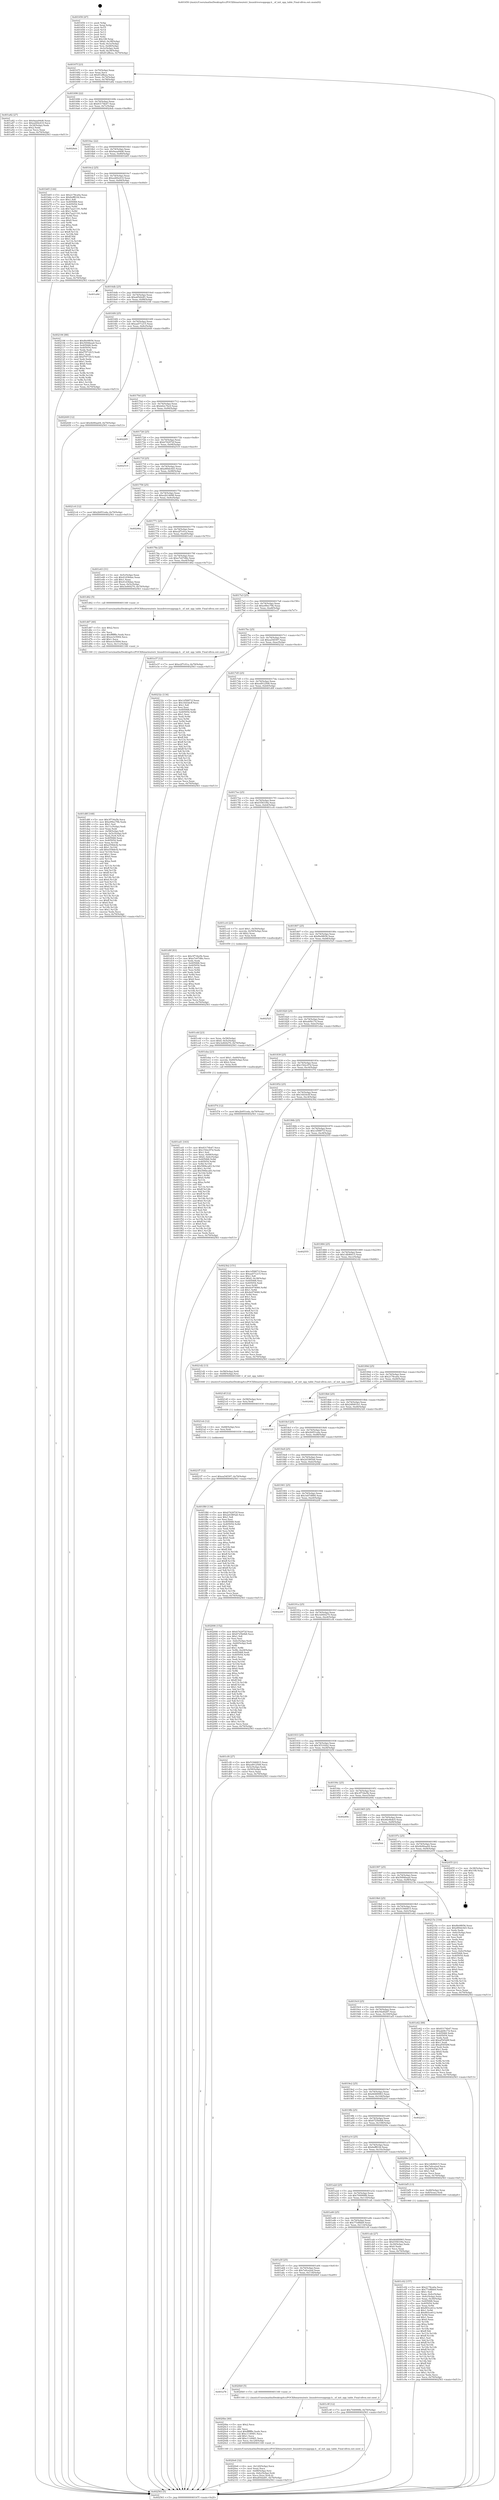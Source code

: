digraph "0x401650" {
  label = "0x401650 (/mnt/c/Users/mathe/Desktop/tcc/POCII/binaries/extr_linuxdriversoppopp.h__of_init_opp_table_Final-ollvm.out::main(0))"
  labelloc = "t"
  node[shape=record]

  Entry [label="",width=0.3,height=0.3,shape=circle,fillcolor=black,style=filled]
  "0x40167f" [label="{
     0x40167f [23]\l
     | [instrs]\l
     &nbsp;&nbsp;0x40167f \<+3\>: mov -0x70(%rbp),%eax\l
     &nbsp;&nbsp;0x401682 \<+2\>: mov %eax,%ecx\l
     &nbsp;&nbsp;0x401684 \<+6\>: sub $0x812ffeea,%ecx\l
     &nbsp;&nbsp;0x40168a \<+3\>: mov %eax,-0x74(%rbp)\l
     &nbsp;&nbsp;0x40168d \<+3\>: mov %ecx,-0x78(%rbp)\l
     &nbsp;&nbsp;0x401690 \<+6\>: je 0000000000401a82 \<main+0x432\>\l
  }"]
  "0x401a82" [label="{
     0x401a82 [27]\l
     | [instrs]\l
     &nbsp;&nbsp;0x401a82 \<+5\>: mov $0x9aaa94d6,%eax\l
     &nbsp;&nbsp;0x401a87 \<+5\>: mov $0xa260e410,%ecx\l
     &nbsp;&nbsp;0x401a8c \<+3\>: mov -0x34(%rbp),%edx\l
     &nbsp;&nbsp;0x401a8f \<+3\>: cmp $0x2,%edx\l
     &nbsp;&nbsp;0x401a92 \<+3\>: cmovne %ecx,%eax\l
     &nbsp;&nbsp;0x401a95 \<+3\>: mov %eax,-0x70(%rbp)\l
     &nbsp;&nbsp;0x401a98 \<+5\>: jmp 0000000000402563 \<main+0xf13\>\l
  }"]
  "0x401696" [label="{
     0x401696 [22]\l
     | [instrs]\l
     &nbsp;&nbsp;0x401696 \<+5\>: jmp 000000000040169b \<main+0x4b\>\l
     &nbsp;&nbsp;0x40169b \<+3\>: mov -0x74(%rbp),%eax\l
     &nbsp;&nbsp;0x40169e \<+5\>: sub $0x83174b47,%eax\l
     &nbsp;&nbsp;0x4016a3 \<+3\>: mov %eax,-0x7c(%rbp)\l
     &nbsp;&nbsp;0x4016a6 \<+6\>: je 00000000004024eb \<main+0xe9b\>\l
  }"]
  "0x402563" [label="{
     0x402563 [5]\l
     | [instrs]\l
     &nbsp;&nbsp;0x402563 \<+5\>: jmp 000000000040167f \<main+0x2f\>\l
  }"]
  "0x401650" [label="{
     0x401650 [47]\l
     | [instrs]\l
     &nbsp;&nbsp;0x401650 \<+1\>: push %rbp\l
     &nbsp;&nbsp;0x401651 \<+3\>: mov %rsp,%rbp\l
     &nbsp;&nbsp;0x401654 \<+2\>: push %r15\l
     &nbsp;&nbsp;0x401656 \<+2\>: push %r14\l
     &nbsp;&nbsp;0x401658 \<+2\>: push %r13\l
     &nbsp;&nbsp;0x40165a \<+2\>: push %r12\l
     &nbsp;&nbsp;0x40165c \<+1\>: push %rbx\l
     &nbsp;&nbsp;0x40165d \<+7\>: sub $0x108,%rsp\l
     &nbsp;&nbsp;0x401664 \<+7\>: movl $0x0,-0x38(%rbp)\l
     &nbsp;&nbsp;0x40166b \<+3\>: mov %edi,-0x3c(%rbp)\l
     &nbsp;&nbsp;0x40166e \<+4\>: mov %rsi,-0x48(%rbp)\l
     &nbsp;&nbsp;0x401672 \<+3\>: mov -0x3c(%rbp),%edi\l
     &nbsp;&nbsp;0x401675 \<+3\>: mov %edi,-0x34(%rbp)\l
     &nbsp;&nbsp;0x401678 \<+7\>: movl $0x812ffeea,-0x70(%rbp)\l
  }"]
  Exit [label="",width=0.3,height=0.3,shape=circle,fillcolor=black,style=filled,peripheries=2]
  "0x4024eb" [label="{
     0x4024eb\l
  }", style=dashed]
  "0x4016ac" [label="{
     0x4016ac [22]\l
     | [instrs]\l
     &nbsp;&nbsp;0x4016ac \<+5\>: jmp 00000000004016b1 \<main+0x61\>\l
     &nbsp;&nbsp;0x4016b1 \<+3\>: mov -0x74(%rbp),%eax\l
     &nbsp;&nbsp;0x4016b4 \<+5\>: sub $0x9aaa94d6,%eax\l
     &nbsp;&nbsp;0x4016b9 \<+3\>: mov %eax,-0x80(%rbp)\l
     &nbsp;&nbsp;0x4016bc \<+6\>: je 0000000000401b65 \<main+0x515\>\l
  }"]
  "0x4021f7" [label="{
     0x4021f7 [12]\l
     | [instrs]\l
     &nbsp;&nbsp;0x4021f7 \<+7\>: movl $0xea54f397,-0x70(%rbp)\l
     &nbsp;&nbsp;0x4021fe \<+5\>: jmp 0000000000402563 \<main+0xf13\>\l
  }"]
  "0x401b65" [label="{
     0x401b65 [144]\l
     | [instrs]\l
     &nbsp;&nbsp;0x401b65 \<+5\>: mov $0x2178ca0a,%eax\l
     &nbsp;&nbsp;0x401b6a \<+5\>: mov $0x6eff81fd,%ecx\l
     &nbsp;&nbsp;0x401b6f \<+2\>: mov $0x1,%dl\l
     &nbsp;&nbsp;0x401b71 \<+7\>: mov 0x405068,%esi\l
     &nbsp;&nbsp;0x401b78 \<+7\>: mov 0x405054,%edi\l
     &nbsp;&nbsp;0x401b7f \<+3\>: mov %esi,%r8d\l
     &nbsp;&nbsp;0x401b82 \<+7\>: sub $0x7aa21191,%r8d\l
     &nbsp;&nbsp;0x401b89 \<+4\>: sub $0x1,%r8d\l
     &nbsp;&nbsp;0x401b8d \<+7\>: add $0x7aa21191,%r8d\l
     &nbsp;&nbsp;0x401b94 \<+4\>: imul %r8d,%esi\l
     &nbsp;&nbsp;0x401b98 \<+3\>: and $0x1,%esi\l
     &nbsp;&nbsp;0x401b9b \<+3\>: cmp $0x0,%esi\l
     &nbsp;&nbsp;0x401b9e \<+4\>: sete %r9b\l
     &nbsp;&nbsp;0x401ba2 \<+3\>: cmp $0xa,%edi\l
     &nbsp;&nbsp;0x401ba5 \<+4\>: setl %r10b\l
     &nbsp;&nbsp;0x401ba9 \<+3\>: mov %r9b,%r11b\l
     &nbsp;&nbsp;0x401bac \<+4\>: xor $0xff,%r11b\l
     &nbsp;&nbsp;0x401bb0 \<+3\>: mov %r10b,%bl\l
     &nbsp;&nbsp;0x401bb3 \<+3\>: xor $0xff,%bl\l
     &nbsp;&nbsp;0x401bb6 \<+3\>: xor $0x1,%dl\l
     &nbsp;&nbsp;0x401bb9 \<+3\>: mov %r11b,%r14b\l
     &nbsp;&nbsp;0x401bbc \<+4\>: and $0xff,%r14b\l
     &nbsp;&nbsp;0x401bc0 \<+3\>: and %dl,%r9b\l
     &nbsp;&nbsp;0x401bc3 \<+3\>: mov %bl,%r15b\l
     &nbsp;&nbsp;0x401bc6 \<+4\>: and $0xff,%r15b\l
     &nbsp;&nbsp;0x401bca \<+3\>: and %dl,%r10b\l
     &nbsp;&nbsp;0x401bcd \<+3\>: or %r9b,%r14b\l
     &nbsp;&nbsp;0x401bd0 \<+3\>: or %r10b,%r15b\l
     &nbsp;&nbsp;0x401bd3 \<+3\>: xor %r15b,%r14b\l
     &nbsp;&nbsp;0x401bd6 \<+3\>: or %bl,%r11b\l
     &nbsp;&nbsp;0x401bd9 \<+4\>: xor $0xff,%r11b\l
     &nbsp;&nbsp;0x401bdd \<+3\>: or $0x1,%dl\l
     &nbsp;&nbsp;0x401be0 \<+3\>: and %dl,%r11b\l
     &nbsp;&nbsp;0x401be3 \<+3\>: or %r11b,%r14b\l
     &nbsp;&nbsp;0x401be6 \<+4\>: test $0x1,%r14b\l
     &nbsp;&nbsp;0x401bea \<+3\>: cmovne %ecx,%eax\l
     &nbsp;&nbsp;0x401bed \<+3\>: mov %eax,-0x70(%rbp)\l
     &nbsp;&nbsp;0x401bf0 \<+5\>: jmp 0000000000402563 \<main+0xf13\>\l
  }"]
  "0x4016c2" [label="{
     0x4016c2 [25]\l
     | [instrs]\l
     &nbsp;&nbsp;0x4016c2 \<+5\>: jmp 00000000004016c7 \<main+0x77\>\l
     &nbsp;&nbsp;0x4016c7 \<+3\>: mov -0x74(%rbp),%eax\l
     &nbsp;&nbsp;0x4016ca \<+5\>: sub $0xa260e410,%eax\l
     &nbsp;&nbsp;0x4016cf \<+6\>: mov %eax,-0x84(%rbp)\l
     &nbsp;&nbsp;0x4016d5 \<+6\>: je 0000000000401a9d \<main+0x44d\>\l
  }"]
  "0x4021eb" [label="{
     0x4021eb [12]\l
     | [instrs]\l
     &nbsp;&nbsp;0x4021eb \<+4\>: mov -0x68(%rbp),%rsi\l
     &nbsp;&nbsp;0x4021ef \<+3\>: mov %rsi,%rdi\l
     &nbsp;&nbsp;0x4021f2 \<+5\>: call 0000000000401030 \<free@plt\>\l
     | [calls]\l
     &nbsp;&nbsp;0x401030 \{1\} (unknown)\l
  }"]
  "0x401a9d" [label="{
     0x401a9d\l
  }", style=dashed]
  "0x4016db" [label="{
     0x4016db [25]\l
     | [instrs]\l
     &nbsp;&nbsp;0x4016db \<+5\>: jmp 00000000004016e0 \<main+0x90\>\l
     &nbsp;&nbsp;0x4016e0 \<+3\>: mov -0x74(%rbp),%eax\l
     &nbsp;&nbsp;0x4016e3 \<+5\>: sub $0xa65d2df1,%eax\l
     &nbsp;&nbsp;0x4016e8 \<+6\>: mov %eax,-0x88(%rbp)\l
     &nbsp;&nbsp;0x4016ee \<+6\>: je 0000000000402106 \<main+0xab6\>\l
  }"]
  "0x4021df" [label="{
     0x4021df [12]\l
     | [instrs]\l
     &nbsp;&nbsp;0x4021df \<+4\>: mov -0x58(%rbp),%rsi\l
     &nbsp;&nbsp;0x4021e3 \<+3\>: mov %rsi,%rdi\l
     &nbsp;&nbsp;0x4021e6 \<+5\>: call 0000000000401030 \<free@plt\>\l
     | [calls]\l
     &nbsp;&nbsp;0x401030 \{1\} (unknown)\l
  }"]
  "0x402106" [label="{
     0x402106 [88]\l
     | [instrs]\l
     &nbsp;&nbsp;0x402106 \<+5\>: mov $0xf6e9f656,%eax\l
     &nbsp;&nbsp;0x40210b \<+5\>: mov $0x5094bea0,%ecx\l
     &nbsp;&nbsp;0x402110 \<+7\>: mov 0x405068,%edx\l
     &nbsp;&nbsp;0x402117 \<+7\>: mov 0x405054,%esi\l
     &nbsp;&nbsp;0x40211e \<+2\>: mov %edx,%edi\l
     &nbsp;&nbsp;0x402120 \<+6\>: sub $0xf7971815,%edi\l
     &nbsp;&nbsp;0x402126 \<+3\>: sub $0x1,%edi\l
     &nbsp;&nbsp;0x402129 \<+6\>: add $0xf7971815,%edi\l
     &nbsp;&nbsp;0x40212f \<+3\>: imul %edi,%edx\l
     &nbsp;&nbsp;0x402132 \<+3\>: and $0x1,%edx\l
     &nbsp;&nbsp;0x402135 \<+3\>: cmp $0x0,%edx\l
     &nbsp;&nbsp;0x402138 \<+4\>: sete %r8b\l
     &nbsp;&nbsp;0x40213c \<+3\>: cmp $0xa,%esi\l
     &nbsp;&nbsp;0x40213f \<+4\>: setl %r9b\l
     &nbsp;&nbsp;0x402143 \<+3\>: mov %r8b,%r10b\l
     &nbsp;&nbsp;0x402146 \<+3\>: and %r9b,%r10b\l
     &nbsp;&nbsp;0x402149 \<+3\>: xor %r9b,%r8b\l
     &nbsp;&nbsp;0x40214c \<+3\>: or %r8b,%r10b\l
     &nbsp;&nbsp;0x40214f \<+4\>: test $0x1,%r10b\l
     &nbsp;&nbsp;0x402153 \<+3\>: cmovne %ecx,%eax\l
     &nbsp;&nbsp;0x402156 \<+3\>: mov %eax,-0x70(%rbp)\l
     &nbsp;&nbsp;0x402159 \<+5\>: jmp 0000000000402563 \<main+0xf13\>\l
  }"]
  "0x4016f4" [label="{
     0x4016f4 [25]\l
     | [instrs]\l
     &nbsp;&nbsp;0x4016f4 \<+5\>: jmp 00000000004016f9 \<main+0xa9\>\l
     &nbsp;&nbsp;0x4016f9 \<+3\>: mov -0x74(%rbp),%eax\l
     &nbsp;&nbsp;0x4016fc \<+5\>: sub $0xaa071215,%eax\l
     &nbsp;&nbsp;0x401701 \<+6\>: mov %eax,-0x8c(%rbp)\l
     &nbsp;&nbsp;0x401707 \<+6\>: je 0000000000402449 \<main+0xdf9\>\l
  }"]
  "0x4020e6" [label="{
     0x4020e6 [32]\l
     | [instrs]\l
     &nbsp;&nbsp;0x4020e6 \<+6\>: mov -0x120(%rbp),%ecx\l
     &nbsp;&nbsp;0x4020ec \<+3\>: imul %eax,%ecx\l
     &nbsp;&nbsp;0x4020ef \<+4\>: mov -0x68(%rbp),%rsi\l
     &nbsp;&nbsp;0x4020f3 \<+4\>: movslq -0x6c(%rbp),%rdi\l
     &nbsp;&nbsp;0x4020f7 \<+3\>: mov %ecx,(%rsi,%rdi,4)\l
     &nbsp;&nbsp;0x4020fa \<+7\>: movl $0xa65d2df1,-0x70(%rbp)\l
     &nbsp;&nbsp;0x402101 \<+5\>: jmp 0000000000402563 \<main+0xf13\>\l
  }"]
  "0x402449" [label="{
     0x402449 [12]\l
     | [instrs]\l
     &nbsp;&nbsp;0x402449 \<+7\>: movl $0x4b90aa04,-0x70(%rbp)\l
     &nbsp;&nbsp;0x402450 \<+5\>: jmp 0000000000402563 \<main+0xf13\>\l
  }"]
  "0x40170d" [label="{
     0x40170d [25]\l
     | [instrs]\l
     &nbsp;&nbsp;0x40170d \<+5\>: jmp 0000000000401712 \<main+0xc2\>\l
     &nbsp;&nbsp;0x401712 \<+3\>: mov -0x74(%rbp),%eax\l
     &nbsp;&nbsp;0x401715 \<+5\>: sub $0xb62c7bc0,%eax\l
     &nbsp;&nbsp;0x40171a \<+6\>: mov %eax,-0x90(%rbp)\l
     &nbsp;&nbsp;0x401720 \<+6\>: je 0000000000402295 \<main+0xc45\>\l
  }"]
  "0x4020be" [label="{
     0x4020be [40]\l
     | [instrs]\l
     &nbsp;&nbsp;0x4020be \<+5\>: mov $0x2,%ecx\l
     &nbsp;&nbsp;0x4020c3 \<+1\>: cltd\l
     &nbsp;&nbsp;0x4020c4 \<+2\>: idiv %ecx\l
     &nbsp;&nbsp;0x4020c6 \<+6\>: imul $0xfffffffe,%edx,%ecx\l
     &nbsp;&nbsp;0x4020cc \<+6\>: sub $0xc11494f1,%ecx\l
     &nbsp;&nbsp;0x4020d2 \<+3\>: add $0x1,%ecx\l
     &nbsp;&nbsp;0x4020d5 \<+6\>: add $0xc11494f1,%ecx\l
     &nbsp;&nbsp;0x4020db \<+6\>: mov %ecx,-0x120(%rbp)\l
     &nbsp;&nbsp;0x4020e1 \<+5\>: call 0000000000401160 \<next_i\>\l
     | [calls]\l
     &nbsp;&nbsp;0x401160 \{1\} (/mnt/c/Users/mathe/Desktop/tcc/POCII/binaries/extr_linuxdriversoppopp.h__of_init_opp_table_Final-ollvm.out::next_i)\l
  }"]
  "0x402295" [label="{
     0x402295\l
  }", style=dashed]
  "0x401726" [label="{
     0x401726 [25]\l
     | [instrs]\l
     &nbsp;&nbsp;0x401726 \<+5\>: jmp 000000000040172b \<main+0xdb\>\l
     &nbsp;&nbsp;0x40172b \<+3\>: mov -0x74(%rbp),%eax\l
     &nbsp;&nbsp;0x40172e \<+5\>: sub $0xb742972f,%eax\l
     &nbsp;&nbsp;0x401733 \<+6\>: mov %eax,-0x94(%rbp)\l
     &nbsp;&nbsp;0x401739 \<+6\>: je 0000000000402519 \<main+0xec9\>\l
  }"]
  "0x401a78" [label="{
     0x401a78\l
  }", style=dashed]
  "0x402519" [label="{
     0x402519\l
  }", style=dashed]
  "0x40173f" [label="{
     0x40173f [25]\l
     | [instrs]\l
     &nbsp;&nbsp;0x40173f \<+5\>: jmp 0000000000401744 \<main+0xf4\>\l
     &nbsp;&nbsp;0x401744 \<+3\>: mov -0x74(%rbp),%eax\l
     &nbsp;&nbsp;0x401747 \<+5\>: sub $0xd90dc0d3,%eax\l
     &nbsp;&nbsp;0x40174c \<+6\>: mov %eax,-0x98(%rbp)\l
     &nbsp;&nbsp;0x401752 \<+6\>: je 00000000004021c6 \<main+0xb76\>\l
  }"]
  "0x4020b9" [label="{
     0x4020b9 [5]\l
     | [instrs]\l
     &nbsp;&nbsp;0x4020b9 \<+5\>: call 0000000000401160 \<next_i\>\l
     | [calls]\l
     &nbsp;&nbsp;0x401160 \{1\} (/mnt/c/Users/mathe/Desktop/tcc/POCII/binaries/extr_linuxdriversoppopp.h__of_init_opp_table_Final-ollvm.out::next_i)\l
  }"]
  "0x4021c6" [label="{
     0x4021c6 [12]\l
     | [instrs]\l
     &nbsp;&nbsp;0x4021c6 \<+7\>: movl $0x2b951eda,-0x70(%rbp)\l
     &nbsp;&nbsp;0x4021cd \<+5\>: jmp 0000000000402563 \<main+0xf13\>\l
  }"]
  "0x401758" [label="{
     0x401758 [25]\l
     | [instrs]\l
     &nbsp;&nbsp;0x401758 \<+5\>: jmp 000000000040175d \<main+0x10d\>\l
     &nbsp;&nbsp;0x40175d \<+3\>: mov -0x74(%rbp),%eax\l
     &nbsp;&nbsp;0x401760 \<+5\>: sub $0xe2b14698,%eax\l
     &nbsp;&nbsp;0x401765 \<+6\>: mov %eax,-0x9c(%rbp)\l
     &nbsp;&nbsp;0x40176b \<+6\>: je 000000000040246a \<main+0xe1a\>\l
  }"]
  "0x401ed1" [label="{
     0x401ed1 [163]\l
     | [instrs]\l
     &nbsp;&nbsp;0x401ed1 \<+5\>: mov $0x83174b47,%ecx\l
     &nbsp;&nbsp;0x401ed6 \<+5\>: mov $0x1542c97d,%edx\l
     &nbsp;&nbsp;0x401edb \<+3\>: mov $0x1,%sil\l
     &nbsp;&nbsp;0x401ede \<+4\>: mov %rax,-0x68(%rbp)\l
     &nbsp;&nbsp;0x401ee2 \<+7\>: movl $0x0,-0x6c(%rbp)\l
     &nbsp;&nbsp;0x401ee9 \<+8\>: mov 0x405068,%r8d\l
     &nbsp;&nbsp;0x401ef1 \<+8\>: mov 0x405054,%r9d\l
     &nbsp;&nbsp;0x401ef9 \<+3\>: mov %r8d,%r10d\l
     &nbsp;&nbsp;0x401efc \<+7\>: sub $0x590bca83,%r10d\l
     &nbsp;&nbsp;0x401f03 \<+4\>: sub $0x1,%r10d\l
     &nbsp;&nbsp;0x401f07 \<+7\>: add $0x590bca83,%r10d\l
     &nbsp;&nbsp;0x401f0e \<+4\>: imul %r10d,%r8d\l
     &nbsp;&nbsp;0x401f12 \<+4\>: and $0x1,%r8d\l
     &nbsp;&nbsp;0x401f16 \<+4\>: cmp $0x0,%r8d\l
     &nbsp;&nbsp;0x401f1a \<+4\>: sete %r11b\l
     &nbsp;&nbsp;0x401f1e \<+4\>: cmp $0xa,%r9d\l
     &nbsp;&nbsp;0x401f22 \<+3\>: setl %bl\l
     &nbsp;&nbsp;0x401f25 \<+3\>: mov %r11b,%r14b\l
     &nbsp;&nbsp;0x401f28 \<+4\>: xor $0xff,%r14b\l
     &nbsp;&nbsp;0x401f2c \<+3\>: mov %bl,%r15b\l
     &nbsp;&nbsp;0x401f2f \<+4\>: xor $0xff,%r15b\l
     &nbsp;&nbsp;0x401f33 \<+4\>: xor $0x0,%sil\l
     &nbsp;&nbsp;0x401f37 \<+3\>: mov %r14b,%r12b\l
     &nbsp;&nbsp;0x401f3a \<+4\>: and $0x0,%r12b\l
     &nbsp;&nbsp;0x401f3e \<+3\>: and %sil,%r11b\l
     &nbsp;&nbsp;0x401f41 \<+3\>: mov %r15b,%r13b\l
     &nbsp;&nbsp;0x401f44 \<+4\>: and $0x0,%r13b\l
     &nbsp;&nbsp;0x401f48 \<+3\>: and %sil,%bl\l
     &nbsp;&nbsp;0x401f4b \<+3\>: or %r11b,%r12b\l
     &nbsp;&nbsp;0x401f4e \<+3\>: or %bl,%r13b\l
     &nbsp;&nbsp;0x401f51 \<+3\>: xor %r13b,%r12b\l
     &nbsp;&nbsp;0x401f54 \<+3\>: or %r15b,%r14b\l
     &nbsp;&nbsp;0x401f57 \<+4\>: xor $0xff,%r14b\l
     &nbsp;&nbsp;0x401f5b \<+4\>: or $0x0,%sil\l
     &nbsp;&nbsp;0x401f5f \<+3\>: and %sil,%r14b\l
     &nbsp;&nbsp;0x401f62 \<+3\>: or %r14b,%r12b\l
     &nbsp;&nbsp;0x401f65 \<+4\>: test $0x1,%r12b\l
     &nbsp;&nbsp;0x401f69 \<+3\>: cmovne %edx,%ecx\l
     &nbsp;&nbsp;0x401f6c \<+3\>: mov %ecx,-0x70(%rbp)\l
     &nbsp;&nbsp;0x401f6f \<+5\>: jmp 0000000000402563 \<main+0xf13\>\l
  }"]
  "0x40246a" [label="{
     0x40246a\l
  }", style=dashed]
  "0x401771" [label="{
     0x401771 [25]\l
     | [instrs]\l
     &nbsp;&nbsp;0x401771 \<+5\>: jmp 0000000000401776 \<main+0x126\>\l
     &nbsp;&nbsp;0x401776 \<+3\>: mov -0x74(%rbp),%eax\l
     &nbsp;&nbsp;0x401779 \<+5\>: sub $0xe2f7c01a,%eax\l
     &nbsp;&nbsp;0x40177e \<+6\>: mov %eax,-0xa0(%rbp)\l
     &nbsp;&nbsp;0x401784 \<+6\>: je 0000000000401e43 \<main+0x7f3\>\l
  }"]
  "0x401d8f" [label="{
     0x401d8f [168]\l
     | [instrs]\l
     &nbsp;&nbsp;0x401d8f \<+5\>: mov $0x3f734a5b,%ecx\l
     &nbsp;&nbsp;0x401d94 \<+5\>: mov $0xe99ec79b,%edx\l
     &nbsp;&nbsp;0x401d99 \<+3\>: mov $0x1,%sil\l
     &nbsp;&nbsp;0x401d9c \<+6\>: mov -0x11c(%rbp),%edi\l
     &nbsp;&nbsp;0x401da2 \<+3\>: imul %eax,%edi\l
     &nbsp;&nbsp;0x401da5 \<+4\>: mov -0x58(%rbp),%r8\l
     &nbsp;&nbsp;0x401da9 \<+4\>: movslq -0x5c(%rbp),%r9\l
     &nbsp;&nbsp;0x401dad \<+4\>: mov %edi,(%r8,%r9,4)\l
     &nbsp;&nbsp;0x401db1 \<+7\>: mov 0x405068,%eax\l
     &nbsp;&nbsp;0x401db8 \<+7\>: mov 0x405054,%edi\l
     &nbsp;&nbsp;0x401dbf \<+3\>: mov %eax,%r10d\l
     &nbsp;&nbsp;0x401dc2 \<+7\>: sub $0xe558dcf2,%r10d\l
     &nbsp;&nbsp;0x401dc9 \<+4\>: sub $0x1,%r10d\l
     &nbsp;&nbsp;0x401dcd \<+7\>: add $0xe558dcf2,%r10d\l
     &nbsp;&nbsp;0x401dd4 \<+4\>: imul %r10d,%eax\l
     &nbsp;&nbsp;0x401dd8 \<+3\>: and $0x1,%eax\l
     &nbsp;&nbsp;0x401ddb \<+3\>: cmp $0x0,%eax\l
     &nbsp;&nbsp;0x401dde \<+4\>: sete %r11b\l
     &nbsp;&nbsp;0x401de2 \<+3\>: cmp $0xa,%edi\l
     &nbsp;&nbsp;0x401de5 \<+3\>: setl %bl\l
     &nbsp;&nbsp;0x401de8 \<+3\>: mov %r11b,%r14b\l
     &nbsp;&nbsp;0x401deb \<+4\>: xor $0xff,%r14b\l
     &nbsp;&nbsp;0x401def \<+3\>: mov %bl,%r15b\l
     &nbsp;&nbsp;0x401df2 \<+4\>: xor $0xff,%r15b\l
     &nbsp;&nbsp;0x401df6 \<+4\>: xor $0x0,%sil\l
     &nbsp;&nbsp;0x401dfa \<+3\>: mov %r14b,%r12b\l
     &nbsp;&nbsp;0x401dfd \<+4\>: and $0x0,%r12b\l
     &nbsp;&nbsp;0x401e01 \<+3\>: and %sil,%r11b\l
     &nbsp;&nbsp;0x401e04 \<+3\>: mov %r15b,%r13b\l
     &nbsp;&nbsp;0x401e07 \<+4\>: and $0x0,%r13b\l
     &nbsp;&nbsp;0x401e0b \<+3\>: and %sil,%bl\l
     &nbsp;&nbsp;0x401e0e \<+3\>: or %r11b,%r12b\l
     &nbsp;&nbsp;0x401e11 \<+3\>: or %bl,%r13b\l
     &nbsp;&nbsp;0x401e14 \<+3\>: xor %r13b,%r12b\l
     &nbsp;&nbsp;0x401e17 \<+3\>: or %r15b,%r14b\l
     &nbsp;&nbsp;0x401e1a \<+4\>: xor $0xff,%r14b\l
     &nbsp;&nbsp;0x401e1e \<+4\>: or $0x0,%sil\l
     &nbsp;&nbsp;0x401e22 \<+3\>: and %sil,%r14b\l
     &nbsp;&nbsp;0x401e25 \<+3\>: or %r14b,%r12b\l
     &nbsp;&nbsp;0x401e28 \<+4\>: test $0x1,%r12b\l
     &nbsp;&nbsp;0x401e2c \<+3\>: cmovne %edx,%ecx\l
     &nbsp;&nbsp;0x401e2f \<+3\>: mov %ecx,-0x70(%rbp)\l
     &nbsp;&nbsp;0x401e32 \<+5\>: jmp 0000000000402563 \<main+0xf13\>\l
  }"]
  "0x401e43" [label="{
     0x401e43 [31]\l
     | [instrs]\l
     &nbsp;&nbsp;0x401e43 \<+3\>: mov -0x5c(%rbp),%eax\l
     &nbsp;&nbsp;0x401e46 \<+5\>: sub $0x41d36dae,%eax\l
     &nbsp;&nbsp;0x401e4b \<+3\>: add $0x1,%eax\l
     &nbsp;&nbsp;0x401e4e \<+5\>: add $0x41d36dae,%eax\l
     &nbsp;&nbsp;0x401e53 \<+3\>: mov %eax,-0x5c(%rbp)\l
     &nbsp;&nbsp;0x401e56 \<+7\>: movl $0x3e844270,-0x70(%rbp)\l
     &nbsp;&nbsp;0x401e5d \<+5\>: jmp 0000000000402563 \<main+0xf13\>\l
  }"]
  "0x40178a" [label="{
     0x40178a [25]\l
     | [instrs]\l
     &nbsp;&nbsp;0x40178a \<+5\>: jmp 000000000040178f \<main+0x13f\>\l
     &nbsp;&nbsp;0x40178f \<+3\>: mov -0x74(%rbp),%eax\l
     &nbsp;&nbsp;0x401792 \<+5\>: sub $0xe7e07d8e,%eax\l
     &nbsp;&nbsp;0x401797 \<+6\>: mov %eax,-0xa4(%rbp)\l
     &nbsp;&nbsp;0x40179d \<+6\>: je 0000000000401d62 \<main+0x712\>\l
  }"]
  "0x401d67" [label="{
     0x401d67 [40]\l
     | [instrs]\l
     &nbsp;&nbsp;0x401d67 \<+5\>: mov $0x2,%ecx\l
     &nbsp;&nbsp;0x401d6c \<+1\>: cltd\l
     &nbsp;&nbsp;0x401d6d \<+2\>: idiv %ecx\l
     &nbsp;&nbsp;0x401d6f \<+6\>: imul $0xfffffffe,%edx,%ecx\l
     &nbsp;&nbsp;0x401d75 \<+6\>: add $0xee3c5004,%ecx\l
     &nbsp;&nbsp;0x401d7b \<+3\>: add $0x1,%ecx\l
     &nbsp;&nbsp;0x401d7e \<+6\>: sub $0xee3c5004,%ecx\l
     &nbsp;&nbsp;0x401d84 \<+6\>: mov %ecx,-0x11c(%rbp)\l
     &nbsp;&nbsp;0x401d8a \<+5\>: call 0000000000401160 \<next_i\>\l
     | [calls]\l
     &nbsp;&nbsp;0x401160 \{1\} (/mnt/c/Users/mathe/Desktop/tcc/POCII/binaries/extr_linuxdriversoppopp.h__of_init_opp_table_Final-ollvm.out::next_i)\l
  }"]
  "0x401d62" [label="{
     0x401d62 [5]\l
     | [instrs]\l
     &nbsp;&nbsp;0x401d62 \<+5\>: call 0000000000401160 \<next_i\>\l
     | [calls]\l
     &nbsp;&nbsp;0x401160 \{1\} (/mnt/c/Users/mathe/Desktop/tcc/POCII/binaries/extr_linuxdriversoppopp.h__of_init_opp_table_Final-ollvm.out::next_i)\l
  }"]
  "0x4017a3" [label="{
     0x4017a3 [25]\l
     | [instrs]\l
     &nbsp;&nbsp;0x4017a3 \<+5\>: jmp 00000000004017a8 \<main+0x158\>\l
     &nbsp;&nbsp;0x4017a8 \<+3\>: mov -0x74(%rbp),%eax\l
     &nbsp;&nbsp;0x4017ab \<+5\>: sub $0xe99ec79b,%eax\l
     &nbsp;&nbsp;0x4017b0 \<+6\>: mov %eax,-0xa8(%rbp)\l
     &nbsp;&nbsp;0x4017b6 \<+6\>: je 0000000000401e37 \<main+0x7e7\>\l
  }"]
  "0x401cdd" [label="{
     0x401cdd [23]\l
     | [instrs]\l
     &nbsp;&nbsp;0x401cdd \<+4\>: mov %rax,-0x58(%rbp)\l
     &nbsp;&nbsp;0x401ce1 \<+7\>: movl $0x0,-0x5c(%rbp)\l
     &nbsp;&nbsp;0x401ce8 \<+7\>: movl $0x3e844270,-0x70(%rbp)\l
     &nbsp;&nbsp;0x401cef \<+5\>: jmp 0000000000402563 \<main+0xf13\>\l
  }"]
  "0x401e37" [label="{
     0x401e37 [12]\l
     | [instrs]\l
     &nbsp;&nbsp;0x401e37 \<+7\>: movl $0xe2f7c01a,-0x70(%rbp)\l
     &nbsp;&nbsp;0x401e3e \<+5\>: jmp 0000000000402563 \<main+0xf13\>\l
  }"]
  "0x4017bc" [label="{
     0x4017bc [25]\l
     | [instrs]\l
     &nbsp;&nbsp;0x4017bc \<+5\>: jmp 00000000004017c1 \<main+0x171\>\l
     &nbsp;&nbsp;0x4017c1 \<+3\>: mov -0x74(%rbp),%eax\l
     &nbsp;&nbsp;0x4017c4 \<+5\>: sub $0xea54f397,%eax\l
     &nbsp;&nbsp;0x4017c9 \<+6\>: mov %eax,-0xac(%rbp)\l
     &nbsp;&nbsp;0x4017cf \<+6\>: je 000000000040232c \<main+0xcdc\>\l
  }"]
  "0x401a5f" [label="{
     0x401a5f [25]\l
     | [instrs]\l
     &nbsp;&nbsp;0x401a5f \<+5\>: jmp 0000000000401a64 \<main+0x414\>\l
     &nbsp;&nbsp;0x401a64 \<+3\>: mov -0x74(%rbp),%eax\l
     &nbsp;&nbsp;0x401a67 \<+5\>: sub $0x7a0ca2ed,%eax\l
     &nbsp;&nbsp;0x401a6c \<+6\>: mov %eax,-0x118(%rbp)\l
     &nbsp;&nbsp;0x401a72 \<+6\>: je 00000000004020b9 \<main+0xa69\>\l
  }"]
  "0x40232c" [label="{
     0x40232c [134]\l
     | [instrs]\l
     &nbsp;&nbsp;0x40232c \<+5\>: mov $0x1d58871f,%eax\l
     &nbsp;&nbsp;0x402331 \<+5\>: mov $0x16d3dcff,%ecx\l
     &nbsp;&nbsp;0x402336 \<+2\>: mov $0x1,%dl\l
     &nbsp;&nbsp;0x402338 \<+2\>: xor %esi,%esi\l
     &nbsp;&nbsp;0x40233a \<+7\>: mov 0x405068,%edi\l
     &nbsp;&nbsp;0x402341 \<+8\>: mov 0x405054,%r8d\l
     &nbsp;&nbsp;0x402349 \<+3\>: sub $0x1,%esi\l
     &nbsp;&nbsp;0x40234c \<+3\>: mov %edi,%r9d\l
     &nbsp;&nbsp;0x40234f \<+3\>: add %esi,%r9d\l
     &nbsp;&nbsp;0x402352 \<+4\>: imul %r9d,%edi\l
     &nbsp;&nbsp;0x402356 \<+3\>: and $0x1,%edi\l
     &nbsp;&nbsp;0x402359 \<+3\>: cmp $0x0,%edi\l
     &nbsp;&nbsp;0x40235c \<+4\>: sete %r10b\l
     &nbsp;&nbsp;0x402360 \<+4\>: cmp $0xa,%r8d\l
     &nbsp;&nbsp;0x402364 \<+4\>: setl %r11b\l
     &nbsp;&nbsp;0x402368 \<+3\>: mov %r10b,%bl\l
     &nbsp;&nbsp;0x40236b \<+3\>: xor $0xff,%bl\l
     &nbsp;&nbsp;0x40236e \<+3\>: mov %r11b,%r14b\l
     &nbsp;&nbsp;0x402371 \<+4\>: xor $0xff,%r14b\l
     &nbsp;&nbsp;0x402375 \<+3\>: xor $0x1,%dl\l
     &nbsp;&nbsp;0x402378 \<+3\>: mov %bl,%r15b\l
     &nbsp;&nbsp;0x40237b \<+4\>: and $0xff,%r15b\l
     &nbsp;&nbsp;0x40237f \<+3\>: and %dl,%r10b\l
     &nbsp;&nbsp;0x402382 \<+3\>: mov %r14b,%r12b\l
     &nbsp;&nbsp;0x402385 \<+4\>: and $0xff,%r12b\l
     &nbsp;&nbsp;0x402389 \<+3\>: and %dl,%r11b\l
     &nbsp;&nbsp;0x40238c \<+3\>: or %r10b,%r15b\l
     &nbsp;&nbsp;0x40238f \<+3\>: or %r11b,%r12b\l
     &nbsp;&nbsp;0x402392 \<+3\>: xor %r12b,%r15b\l
     &nbsp;&nbsp;0x402395 \<+3\>: or %r14b,%bl\l
     &nbsp;&nbsp;0x402398 \<+3\>: xor $0xff,%bl\l
     &nbsp;&nbsp;0x40239b \<+3\>: or $0x1,%dl\l
     &nbsp;&nbsp;0x40239e \<+2\>: and %dl,%bl\l
     &nbsp;&nbsp;0x4023a0 \<+3\>: or %bl,%r15b\l
     &nbsp;&nbsp;0x4023a3 \<+4\>: test $0x1,%r15b\l
     &nbsp;&nbsp;0x4023a7 \<+3\>: cmovne %ecx,%eax\l
     &nbsp;&nbsp;0x4023aa \<+3\>: mov %eax,-0x70(%rbp)\l
     &nbsp;&nbsp;0x4023ad \<+5\>: jmp 0000000000402563 \<main+0xf13\>\l
  }"]
  "0x4017d5" [label="{
     0x4017d5 [25]\l
     | [instrs]\l
     &nbsp;&nbsp;0x4017d5 \<+5\>: jmp 00000000004017da \<main+0x18a\>\l
     &nbsp;&nbsp;0x4017da \<+3\>: mov -0x74(%rbp),%eax\l
     &nbsp;&nbsp;0x4017dd \<+5\>: sub $0xed912508,%eax\l
     &nbsp;&nbsp;0x4017e2 \<+6\>: mov %eax,-0xb0(%rbp)\l
     &nbsp;&nbsp;0x4017e8 \<+6\>: je 0000000000401d0f \<main+0x6bf\>\l
  }"]
  "0x401c9f" [label="{
     0x401c9f [12]\l
     | [instrs]\l
     &nbsp;&nbsp;0x401c9f \<+7\>: movl $0x704999fb,-0x70(%rbp)\l
     &nbsp;&nbsp;0x401ca6 \<+5\>: jmp 0000000000402563 \<main+0xf13\>\l
  }"]
  "0x401d0f" [label="{
     0x401d0f [83]\l
     | [instrs]\l
     &nbsp;&nbsp;0x401d0f \<+5\>: mov $0x3f734a5b,%eax\l
     &nbsp;&nbsp;0x401d14 \<+5\>: mov $0xe7e07d8e,%ecx\l
     &nbsp;&nbsp;0x401d19 \<+2\>: xor %edx,%edx\l
     &nbsp;&nbsp;0x401d1b \<+7\>: mov 0x405068,%esi\l
     &nbsp;&nbsp;0x401d22 \<+7\>: mov 0x405054,%edi\l
     &nbsp;&nbsp;0x401d29 \<+3\>: sub $0x1,%edx\l
     &nbsp;&nbsp;0x401d2c \<+3\>: mov %esi,%r8d\l
     &nbsp;&nbsp;0x401d2f \<+3\>: add %edx,%r8d\l
     &nbsp;&nbsp;0x401d32 \<+4\>: imul %r8d,%esi\l
     &nbsp;&nbsp;0x401d36 \<+3\>: and $0x1,%esi\l
     &nbsp;&nbsp;0x401d39 \<+3\>: cmp $0x0,%esi\l
     &nbsp;&nbsp;0x401d3c \<+4\>: sete %r9b\l
     &nbsp;&nbsp;0x401d40 \<+3\>: cmp $0xa,%edi\l
     &nbsp;&nbsp;0x401d43 \<+4\>: setl %r10b\l
     &nbsp;&nbsp;0x401d47 \<+3\>: mov %r9b,%r11b\l
     &nbsp;&nbsp;0x401d4a \<+3\>: and %r10b,%r11b\l
     &nbsp;&nbsp;0x401d4d \<+3\>: xor %r10b,%r9b\l
     &nbsp;&nbsp;0x401d50 \<+3\>: or %r9b,%r11b\l
     &nbsp;&nbsp;0x401d53 \<+4\>: test $0x1,%r11b\l
     &nbsp;&nbsp;0x401d57 \<+3\>: cmovne %ecx,%eax\l
     &nbsp;&nbsp;0x401d5a \<+3\>: mov %eax,-0x70(%rbp)\l
     &nbsp;&nbsp;0x401d5d \<+5\>: jmp 0000000000402563 \<main+0xf13\>\l
  }"]
  "0x4017ee" [label="{
     0x4017ee [25]\l
     | [instrs]\l
     &nbsp;&nbsp;0x4017ee \<+5\>: jmp 00000000004017f3 \<main+0x1a3\>\l
     &nbsp;&nbsp;0x4017f3 \<+3\>: mov -0x74(%rbp),%eax\l
     &nbsp;&nbsp;0x4017f6 \<+5\>: sub $0xf358339a,%eax\l
     &nbsp;&nbsp;0x4017fb \<+6\>: mov %eax,-0xb4(%rbp)\l
     &nbsp;&nbsp;0x401801 \<+6\>: je 0000000000401cc6 \<main+0x676\>\l
  }"]
  "0x401a46" [label="{
     0x401a46 [25]\l
     | [instrs]\l
     &nbsp;&nbsp;0x401a46 \<+5\>: jmp 0000000000401a4b \<main+0x3fb\>\l
     &nbsp;&nbsp;0x401a4b \<+3\>: mov -0x74(%rbp),%eax\l
     &nbsp;&nbsp;0x401a4e \<+5\>: sub $0x77e8fbb9,%eax\l
     &nbsp;&nbsp;0x401a53 \<+6\>: mov %eax,-0x114(%rbp)\l
     &nbsp;&nbsp;0x401a59 \<+6\>: je 0000000000401c9f \<main+0x64f\>\l
  }"]
  "0x401cc6" [label="{
     0x401cc6 [23]\l
     | [instrs]\l
     &nbsp;&nbsp;0x401cc6 \<+7\>: movl $0x1,-0x50(%rbp)\l
     &nbsp;&nbsp;0x401ccd \<+4\>: movslq -0x50(%rbp),%rax\l
     &nbsp;&nbsp;0x401cd1 \<+4\>: shl $0x2,%rax\l
     &nbsp;&nbsp;0x401cd5 \<+3\>: mov %rax,%rdi\l
     &nbsp;&nbsp;0x401cd8 \<+5\>: call 0000000000401050 \<malloc@plt\>\l
     | [calls]\l
     &nbsp;&nbsp;0x401050 \{1\} (unknown)\l
  }"]
  "0x401807" [label="{
     0x401807 [25]\l
     | [instrs]\l
     &nbsp;&nbsp;0x401807 \<+5\>: jmp 000000000040180c \<main+0x1bc\>\l
     &nbsp;&nbsp;0x40180c \<+3\>: mov -0x74(%rbp),%eax\l
     &nbsp;&nbsp;0x40180f \<+5\>: sub $0xf6e9f656,%eax\l
     &nbsp;&nbsp;0x401814 \<+6\>: mov %eax,-0xb8(%rbp)\l
     &nbsp;&nbsp;0x40181a \<+6\>: je 0000000000402525 \<main+0xed5\>\l
  }"]
  "0x401cab" [label="{
     0x401cab [27]\l
     | [instrs]\l
     &nbsp;&nbsp;0x401cab \<+5\>: mov $0x66489963,%eax\l
     &nbsp;&nbsp;0x401cb0 \<+5\>: mov $0xf358339a,%ecx\l
     &nbsp;&nbsp;0x401cb5 \<+3\>: mov -0x30(%rbp),%edx\l
     &nbsp;&nbsp;0x401cb8 \<+3\>: cmp $0x0,%edx\l
     &nbsp;&nbsp;0x401cbb \<+3\>: cmove %ecx,%eax\l
     &nbsp;&nbsp;0x401cbe \<+3\>: mov %eax,-0x70(%rbp)\l
     &nbsp;&nbsp;0x401cc1 \<+5\>: jmp 0000000000402563 \<main+0xf13\>\l
  }"]
  "0x402525" [label="{
     0x402525\l
  }", style=dashed]
  "0x401820" [label="{
     0x401820 [25]\l
     | [instrs]\l
     &nbsp;&nbsp;0x401820 \<+5\>: jmp 0000000000401825 \<main+0x1d5\>\l
     &nbsp;&nbsp;0x401825 \<+3\>: mov -0x74(%rbp),%eax\l
     &nbsp;&nbsp;0x401828 \<+5\>: sub $0xab0b17d,%eax\l
     &nbsp;&nbsp;0x40182d \<+6\>: mov %eax,-0xbc(%rbp)\l
     &nbsp;&nbsp;0x401833 \<+6\>: je 0000000000401eba \<main+0x86a\>\l
  }"]
  "0x401c02" [label="{
     0x401c02 [157]\l
     | [instrs]\l
     &nbsp;&nbsp;0x401c02 \<+5\>: mov $0x2178ca0a,%ecx\l
     &nbsp;&nbsp;0x401c07 \<+5\>: mov $0x77e8fbb9,%edx\l
     &nbsp;&nbsp;0x401c0c \<+3\>: mov $0x1,%sil\l
     &nbsp;&nbsp;0x401c0f \<+3\>: mov %eax,-0x4c(%rbp)\l
     &nbsp;&nbsp;0x401c12 \<+3\>: mov -0x4c(%rbp),%eax\l
     &nbsp;&nbsp;0x401c15 \<+3\>: mov %eax,-0x30(%rbp)\l
     &nbsp;&nbsp;0x401c18 \<+7\>: mov 0x405068,%eax\l
     &nbsp;&nbsp;0x401c1f \<+8\>: mov 0x405054,%r8d\l
     &nbsp;&nbsp;0x401c27 \<+3\>: mov %eax,%r9d\l
     &nbsp;&nbsp;0x401c2a \<+7\>: add $0x893ce612,%r9d\l
     &nbsp;&nbsp;0x401c31 \<+4\>: sub $0x1,%r9d\l
     &nbsp;&nbsp;0x401c35 \<+7\>: sub $0x893ce612,%r9d\l
     &nbsp;&nbsp;0x401c3c \<+4\>: imul %r9d,%eax\l
     &nbsp;&nbsp;0x401c40 \<+3\>: and $0x1,%eax\l
     &nbsp;&nbsp;0x401c43 \<+3\>: cmp $0x0,%eax\l
     &nbsp;&nbsp;0x401c46 \<+4\>: sete %r10b\l
     &nbsp;&nbsp;0x401c4a \<+4\>: cmp $0xa,%r8d\l
     &nbsp;&nbsp;0x401c4e \<+4\>: setl %r11b\l
     &nbsp;&nbsp;0x401c52 \<+3\>: mov %r10b,%bl\l
     &nbsp;&nbsp;0x401c55 \<+3\>: xor $0xff,%bl\l
     &nbsp;&nbsp;0x401c58 \<+3\>: mov %r11b,%r14b\l
     &nbsp;&nbsp;0x401c5b \<+4\>: xor $0xff,%r14b\l
     &nbsp;&nbsp;0x401c5f \<+4\>: xor $0x1,%sil\l
     &nbsp;&nbsp;0x401c63 \<+3\>: mov %bl,%r15b\l
     &nbsp;&nbsp;0x401c66 \<+4\>: and $0xff,%r15b\l
     &nbsp;&nbsp;0x401c6a \<+3\>: and %sil,%r10b\l
     &nbsp;&nbsp;0x401c6d \<+3\>: mov %r14b,%r12b\l
     &nbsp;&nbsp;0x401c70 \<+4\>: and $0xff,%r12b\l
     &nbsp;&nbsp;0x401c74 \<+3\>: and %sil,%r11b\l
     &nbsp;&nbsp;0x401c77 \<+3\>: or %r10b,%r15b\l
     &nbsp;&nbsp;0x401c7a \<+3\>: or %r11b,%r12b\l
     &nbsp;&nbsp;0x401c7d \<+3\>: xor %r12b,%r15b\l
     &nbsp;&nbsp;0x401c80 \<+3\>: or %r14b,%bl\l
     &nbsp;&nbsp;0x401c83 \<+3\>: xor $0xff,%bl\l
     &nbsp;&nbsp;0x401c86 \<+4\>: or $0x1,%sil\l
     &nbsp;&nbsp;0x401c8a \<+3\>: and %sil,%bl\l
     &nbsp;&nbsp;0x401c8d \<+3\>: or %bl,%r15b\l
     &nbsp;&nbsp;0x401c90 \<+4\>: test $0x1,%r15b\l
     &nbsp;&nbsp;0x401c94 \<+3\>: cmovne %edx,%ecx\l
     &nbsp;&nbsp;0x401c97 \<+3\>: mov %ecx,-0x70(%rbp)\l
     &nbsp;&nbsp;0x401c9a \<+5\>: jmp 0000000000402563 \<main+0xf13\>\l
  }"]
  "0x401eba" [label="{
     0x401eba [23]\l
     | [instrs]\l
     &nbsp;&nbsp;0x401eba \<+7\>: movl $0x1,-0x60(%rbp)\l
     &nbsp;&nbsp;0x401ec1 \<+4\>: movslq -0x60(%rbp),%rax\l
     &nbsp;&nbsp;0x401ec5 \<+4\>: shl $0x2,%rax\l
     &nbsp;&nbsp;0x401ec9 \<+3\>: mov %rax,%rdi\l
     &nbsp;&nbsp;0x401ecc \<+5\>: call 0000000000401050 \<malloc@plt\>\l
     | [calls]\l
     &nbsp;&nbsp;0x401050 \{1\} (unknown)\l
  }"]
  "0x401839" [label="{
     0x401839 [25]\l
     | [instrs]\l
     &nbsp;&nbsp;0x401839 \<+5\>: jmp 000000000040183e \<main+0x1ee\>\l
     &nbsp;&nbsp;0x40183e \<+3\>: mov -0x74(%rbp),%eax\l
     &nbsp;&nbsp;0x401841 \<+5\>: sub $0x1542c97d,%eax\l
     &nbsp;&nbsp;0x401846 \<+6\>: mov %eax,-0xc0(%rbp)\l
     &nbsp;&nbsp;0x40184c \<+6\>: je 0000000000401f74 \<main+0x924\>\l
  }"]
  "0x401a2d" [label="{
     0x401a2d [25]\l
     | [instrs]\l
     &nbsp;&nbsp;0x401a2d \<+5\>: jmp 0000000000401a32 \<main+0x3e2\>\l
     &nbsp;&nbsp;0x401a32 \<+3\>: mov -0x74(%rbp),%eax\l
     &nbsp;&nbsp;0x401a35 \<+5\>: sub $0x704999fb,%eax\l
     &nbsp;&nbsp;0x401a3a \<+6\>: mov %eax,-0x110(%rbp)\l
     &nbsp;&nbsp;0x401a40 \<+6\>: je 0000000000401cab \<main+0x65b\>\l
  }"]
  "0x401f74" [label="{
     0x401f74 [12]\l
     | [instrs]\l
     &nbsp;&nbsp;0x401f74 \<+7\>: movl $0x2b951eda,-0x70(%rbp)\l
     &nbsp;&nbsp;0x401f7b \<+5\>: jmp 0000000000402563 \<main+0xf13\>\l
  }"]
  "0x401852" [label="{
     0x401852 [25]\l
     | [instrs]\l
     &nbsp;&nbsp;0x401852 \<+5\>: jmp 0000000000401857 \<main+0x207\>\l
     &nbsp;&nbsp;0x401857 \<+3\>: mov -0x74(%rbp),%eax\l
     &nbsp;&nbsp;0x40185a \<+5\>: sub $0x16d3dcff,%eax\l
     &nbsp;&nbsp;0x40185f \<+6\>: mov %eax,-0xc4(%rbp)\l
     &nbsp;&nbsp;0x401865 \<+6\>: je 00000000004023b2 \<main+0xd62\>\l
  }"]
  "0x401bf5" [label="{
     0x401bf5 [13]\l
     | [instrs]\l
     &nbsp;&nbsp;0x401bf5 \<+4\>: mov -0x48(%rbp),%rax\l
     &nbsp;&nbsp;0x401bf9 \<+4\>: mov 0x8(%rax),%rdi\l
     &nbsp;&nbsp;0x401bfd \<+5\>: call 0000000000401060 \<atoi@plt\>\l
     | [calls]\l
     &nbsp;&nbsp;0x401060 \{1\} (unknown)\l
  }"]
  "0x4023b2" [label="{
     0x4023b2 [151]\l
     | [instrs]\l
     &nbsp;&nbsp;0x4023b2 \<+5\>: mov $0x1d58871f,%eax\l
     &nbsp;&nbsp;0x4023b7 \<+5\>: mov $0xaa071215,%ecx\l
     &nbsp;&nbsp;0x4023bc \<+2\>: mov $0x1,%dl\l
     &nbsp;&nbsp;0x4023be \<+7\>: movl $0x0,-0x38(%rbp)\l
     &nbsp;&nbsp;0x4023c5 \<+7\>: mov 0x405068,%esi\l
     &nbsp;&nbsp;0x4023cc \<+7\>: mov 0x405054,%edi\l
     &nbsp;&nbsp;0x4023d3 \<+3\>: mov %esi,%r8d\l
     &nbsp;&nbsp;0x4023d6 \<+7\>: add $0x4e974060,%r8d\l
     &nbsp;&nbsp;0x4023dd \<+4\>: sub $0x1,%r8d\l
     &nbsp;&nbsp;0x4023e1 \<+7\>: sub $0x4e974060,%r8d\l
     &nbsp;&nbsp;0x4023e8 \<+4\>: imul %r8d,%esi\l
     &nbsp;&nbsp;0x4023ec \<+3\>: and $0x1,%esi\l
     &nbsp;&nbsp;0x4023ef \<+3\>: cmp $0x0,%esi\l
     &nbsp;&nbsp;0x4023f2 \<+4\>: sete %r9b\l
     &nbsp;&nbsp;0x4023f6 \<+3\>: cmp $0xa,%edi\l
     &nbsp;&nbsp;0x4023f9 \<+4\>: setl %r10b\l
     &nbsp;&nbsp;0x4023fd \<+3\>: mov %r9b,%r11b\l
     &nbsp;&nbsp;0x402400 \<+4\>: xor $0xff,%r11b\l
     &nbsp;&nbsp;0x402404 \<+3\>: mov %r10b,%bl\l
     &nbsp;&nbsp;0x402407 \<+3\>: xor $0xff,%bl\l
     &nbsp;&nbsp;0x40240a \<+3\>: xor $0x0,%dl\l
     &nbsp;&nbsp;0x40240d \<+3\>: mov %r11b,%r14b\l
     &nbsp;&nbsp;0x402410 \<+4\>: and $0x0,%r14b\l
     &nbsp;&nbsp;0x402414 \<+3\>: and %dl,%r9b\l
     &nbsp;&nbsp;0x402417 \<+3\>: mov %bl,%r15b\l
     &nbsp;&nbsp;0x40241a \<+4\>: and $0x0,%r15b\l
     &nbsp;&nbsp;0x40241e \<+3\>: and %dl,%r10b\l
     &nbsp;&nbsp;0x402421 \<+3\>: or %r9b,%r14b\l
     &nbsp;&nbsp;0x402424 \<+3\>: or %r10b,%r15b\l
     &nbsp;&nbsp;0x402427 \<+3\>: xor %r15b,%r14b\l
     &nbsp;&nbsp;0x40242a \<+3\>: or %bl,%r11b\l
     &nbsp;&nbsp;0x40242d \<+4\>: xor $0xff,%r11b\l
     &nbsp;&nbsp;0x402431 \<+3\>: or $0x0,%dl\l
     &nbsp;&nbsp;0x402434 \<+3\>: and %dl,%r11b\l
     &nbsp;&nbsp;0x402437 \<+3\>: or %r11b,%r14b\l
     &nbsp;&nbsp;0x40243a \<+4\>: test $0x1,%r14b\l
     &nbsp;&nbsp;0x40243e \<+3\>: cmovne %ecx,%eax\l
     &nbsp;&nbsp;0x402441 \<+3\>: mov %eax,-0x70(%rbp)\l
     &nbsp;&nbsp;0x402444 \<+5\>: jmp 0000000000402563 \<main+0xf13\>\l
  }"]
  "0x40186b" [label="{
     0x40186b [25]\l
     | [instrs]\l
     &nbsp;&nbsp;0x40186b \<+5\>: jmp 0000000000401870 \<main+0x220\>\l
     &nbsp;&nbsp;0x401870 \<+3\>: mov -0x74(%rbp),%eax\l
     &nbsp;&nbsp;0x401873 \<+5\>: sub $0x1d58871f,%eax\l
     &nbsp;&nbsp;0x401878 \<+6\>: mov %eax,-0xc8(%rbp)\l
     &nbsp;&nbsp;0x40187e \<+6\>: je 0000000000402555 \<main+0xf05\>\l
  }"]
  "0x401a14" [label="{
     0x401a14 [25]\l
     | [instrs]\l
     &nbsp;&nbsp;0x401a14 \<+5\>: jmp 0000000000401a19 \<main+0x3c9\>\l
     &nbsp;&nbsp;0x401a19 \<+3\>: mov -0x74(%rbp),%eax\l
     &nbsp;&nbsp;0x401a1c \<+5\>: sub $0x6eff81fd,%eax\l
     &nbsp;&nbsp;0x401a21 \<+6\>: mov %eax,-0x10c(%rbp)\l
     &nbsp;&nbsp;0x401a27 \<+6\>: je 0000000000401bf5 \<main+0x5a5\>\l
  }"]
  "0x402555" [label="{
     0x402555\l
  }", style=dashed]
  "0x401884" [label="{
     0x401884 [25]\l
     | [instrs]\l
     &nbsp;&nbsp;0x401884 \<+5\>: jmp 0000000000401889 \<main+0x239\>\l
     &nbsp;&nbsp;0x401889 \<+3\>: mov -0x74(%rbp),%eax\l
     &nbsp;&nbsp;0x40188c \<+5\>: sub $0x1db96415,%eax\l
     &nbsp;&nbsp;0x401891 \<+6\>: mov %eax,-0xcc(%rbp)\l
     &nbsp;&nbsp;0x401897 \<+6\>: je 00000000004021d2 \<main+0xb82\>\l
  }"]
  "0x40209e" [label="{
     0x40209e [27]\l
     | [instrs]\l
     &nbsp;&nbsp;0x40209e \<+5\>: mov $0x1db96415,%eax\l
     &nbsp;&nbsp;0x4020a3 \<+5\>: mov $0x7a0ca2ed,%ecx\l
     &nbsp;&nbsp;0x4020a8 \<+3\>: mov -0x29(%rbp),%dl\l
     &nbsp;&nbsp;0x4020ab \<+3\>: test $0x1,%dl\l
     &nbsp;&nbsp;0x4020ae \<+3\>: cmovne %ecx,%eax\l
     &nbsp;&nbsp;0x4020b1 \<+3\>: mov %eax,-0x70(%rbp)\l
     &nbsp;&nbsp;0x4020b4 \<+5\>: jmp 0000000000402563 \<main+0xf13\>\l
  }"]
  "0x4021d2" [label="{
     0x4021d2 [13]\l
     | [instrs]\l
     &nbsp;&nbsp;0x4021d2 \<+4\>: mov -0x58(%rbp),%rdi\l
     &nbsp;&nbsp;0x4021d6 \<+4\>: mov -0x68(%rbp),%rsi\l
     &nbsp;&nbsp;0x4021da \<+5\>: call 0000000000401640 \<_of_init_opp_table\>\l
     | [calls]\l
     &nbsp;&nbsp;0x401640 \{1\} (/mnt/c/Users/mathe/Desktop/tcc/POCII/binaries/extr_linuxdriversoppopp.h__of_init_opp_table_Final-ollvm.out::_of_init_opp_table)\l
  }"]
  "0x40189d" [label="{
     0x40189d [25]\l
     | [instrs]\l
     &nbsp;&nbsp;0x40189d \<+5\>: jmp 00000000004018a2 \<main+0x252\>\l
     &nbsp;&nbsp;0x4018a2 \<+3\>: mov -0x74(%rbp),%eax\l
     &nbsp;&nbsp;0x4018a5 \<+5\>: sub $0x2178ca0a,%eax\l
     &nbsp;&nbsp;0x4018aa \<+6\>: mov %eax,-0xd0(%rbp)\l
     &nbsp;&nbsp;0x4018b0 \<+6\>: je 0000000000402482 \<main+0xe32\>\l
  }"]
  "0x4019fb" [label="{
     0x4019fb [25]\l
     | [instrs]\l
     &nbsp;&nbsp;0x4019fb \<+5\>: jmp 0000000000401a00 \<main+0x3b0\>\l
     &nbsp;&nbsp;0x401a00 \<+3\>: mov -0x74(%rbp),%eax\l
     &nbsp;&nbsp;0x401a03 \<+5\>: sub $0x6725b0b8,%eax\l
     &nbsp;&nbsp;0x401a08 \<+6\>: mov %eax,-0x108(%rbp)\l
     &nbsp;&nbsp;0x401a0e \<+6\>: je 000000000040209e \<main+0xa4e\>\l
  }"]
  "0x402482" [label="{
     0x402482\l
  }", style=dashed]
  "0x4018b6" [label="{
     0x4018b6 [25]\l
     | [instrs]\l
     &nbsp;&nbsp;0x4018b6 \<+5\>: jmp 00000000004018bb \<main+0x26b\>\l
     &nbsp;&nbsp;0x4018bb \<+3\>: mov -0x74(%rbp),%eax\l
     &nbsp;&nbsp;0x4018be \<+5\>: sub $0x248401b1,%eax\l
     &nbsp;&nbsp;0x4018c3 \<+6\>: mov %eax,-0xd4(%rbp)\l
     &nbsp;&nbsp;0x4018c9 \<+6\>: je 0000000000402320 \<main+0xcd0\>\l
  }"]
  "0x402203" [label="{
     0x402203\l
  }", style=dashed]
  "0x402320" [label="{
     0x402320\l
  }", style=dashed]
  "0x4018cf" [label="{
     0x4018cf [25]\l
     | [instrs]\l
     &nbsp;&nbsp;0x4018cf \<+5\>: jmp 00000000004018d4 \<main+0x284\>\l
     &nbsp;&nbsp;0x4018d4 \<+3\>: mov -0x74(%rbp),%eax\l
     &nbsp;&nbsp;0x4018d7 \<+5\>: sub $0x2b951eda,%eax\l
     &nbsp;&nbsp;0x4018dc \<+6\>: mov %eax,-0xd8(%rbp)\l
     &nbsp;&nbsp;0x4018e2 \<+6\>: je 0000000000401f80 \<main+0x930\>\l
  }"]
  "0x4019e2" [label="{
     0x4019e2 [25]\l
     | [instrs]\l
     &nbsp;&nbsp;0x4019e2 \<+5\>: jmp 00000000004019e7 \<main+0x397\>\l
     &nbsp;&nbsp;0x4019e7 \<+3\>: mov -0x74(%rbp),%eax\l
     &nbsp;&nbsp;0x4019ea \<+5\>: sub $0x66489963,%eax\l
     &nbsp;&nbsp;0x4019ef \<+6\>: mov %eax,-0x104(%rbp)\l
     &nbsp;&nbsp;0x4019f5 \<+6\>: je 0000000000402203 \<main+0xbb3\>\l
  }"]
  "0x401f80" [label="{
     0x401f80 [134]\l
     | [instrs]\l
     &nbsp;&nbsp;0x401f80 \<+5\>: mov $0xb742972f,%eax\l
     &nbsp;&nbsp;0x401f85 \<+5\>: mov $0x2d1885a6,%ecx\l
     &nbsp;&nbsp;0x401f8a \<+2\>: mov $0x1,%dl\l
     &nbsp;&nbsp;0x401f8c \<+2\>: xor %esi,%esi\l
     &nbsp;&nbsp;0x401f8e \<+7\>: mov 0x405068,%edi\l
     &nbsp;&nbsp;0x401f95 \<+8\>: mov 0x405054,%r8d\l
     &nbsp;&nbsp;0x401f9d \<+3\>: sub $0x1,%esi\l
     &nbsp;&nbsp;0x401fa0 \<+3\>: mov %edi,%r9d\l
     &nbsp;&nbsp;0x401fa3 \<+3\>: add %esi,%r9d\l
     &nbsp;&nbsp;0x401fa6 \<+4\>: imul %r9d,%edi\l
     &nbsp;&nbsp;0x401faa \<+3\>: and $0x1,%edi\l
     &nbsp;&nbsp;0x401fad \<+3\>: cmp $0x0,%edi\l
     &nbsp;&nbsp;0x401fb0 \<+4\>: sete %r10b\l
     &nbsp;&nbsp;0x401fb4 \<+4\>: cmp $0xa,%r8d\l
     &nbsp;&nbsp;0x401fb8 \<+4\>: setl %r11b\l
     &nbsp;&nbsp;0x401fbc \<+3\>: mov %r10b,%bl\l
     &nbsp;&nbsp;0x401fbf \<+3\>: xor $0xff,%bl\l
     &nbsp;&nbsp;0x401fc2 \<+3\>: mov %r11b,%r14b\l
     &nbsp;&nbsp;0x401fc5 \<+4\>: xor $0xff,%r14b\l
     &nbsp;&nbsp;0x401fc9 \<+3\>: xor $0x1,%dl\l
     &nbsp;&nbsp;0x401fcc \<+3\>: mov %bl,%r15b\l
     &nbsp;&nbsp;0x401fcf \<+4\>: and $0xff,%r15b\l
     &nbsp;&nbsp;0x401fd3 \<+3\>: and %dl,%r10b\l
     &nbsp;&nbsp;0x401fd6 \<+3\>: mov %r14b,%r12b\l
     &nbsp;&nbsp;0x401fd9 \<+4\>: and $0xff,%r12b\l
     &nbsp;&nbsp;0x401fdd \<+3\>: and %dl,%r11b\l
     &nbsp;&nbsp;0x401fe0 \<+3\>: or %r10b,%r15b\l
     &nbsp;&nbsp;0x401fe3 \<+3\>: or %r11b,%r12b\l
     &nbsp;&nbsp;0x401fe6 \<+3\>: xor %r12b,%r15b\l
     &nbsp;&nbsp;0x401fe9 \<+3\>: or %r14b,%bl\l
     &nbsp;&nbsp;0x401fec \<+3\>: xor $0xff,%bl\l
     &nbsp;&nbsp;0x401fef \<+3\>: or $0x1,%dl\l
     &nbsp;&nbsp;0x401ff2 \<+2\>: and %dl,%bl\l
     &nbsp;&nbsp;0x401ff4 \<+3\>: or %bl,%r15b\l
     &nbsp;&nbsp;0x401ff7 \<+4\>: test $0x1,%r15b\l
     &nbsp;&nbsp;0x401ffb \<+3\>: cmovne %ecx,%eax\l
     &nbsp;&nbsp;0x401ffe \<+3\>: mov %eax,-0x70(%rbp)\l
     &nbsp;&nbsp;0x402001 \<+5\>: jmp 0000000000402563 \<main+0xf13\>\l
  }"]
  "0x4018e8" [label="{
     0x4018e8 [25]\l
     | [instrs]\l
     &nbsp;&nbsp;0x4018e8 \<+5\>: jmp 00000000004018ed \<main+0x29d\>\l
     &nbsp;&nbsp;0x4018ed \<+3\>: mov -0x74(%rbp),%eax\l
     &nbsp;&nbsp;0x4018f0 \<+5\>: sub $0x2d1885a6,%eax\l
     &nbsp;&nbsp;0x4018f5 \<+6\>: mov %eax,-0xdc(%rbp)\l
     &nbsp;&nbsp;0x4018fb \<+6\>: je 0000000000402006 \<main+0x9b6\>\l
  }"]
  "0x401af5" [label="{
     0x401af5\l
  }", style=dashed]
  "0x402006" [label="{
     0x402006 [152]\l
     | [instrs]\l
     &nbsp;&nbsp;0x402006 \<+5\>: mov $0xb742972f,%eax\l
     &nbsp;&nbsp;0x40200b \<+5\>: mov $0x6725b0b8,%ecx\l
     &nbsp;&nbsp;0x402010 \<+2\>: mov $0x1,%dl\l
     &nbsp;&nbsp;0x402012 \<+2\>: xor %esi,%esi\l
     &nbsp;&nbsp;0x402014 \<+3\>: mov -0x6c(%rbp),%edi\l
     &nbsp;&nbsp;0x402017 \<+3\>: cmp -0x60(%rbp),%edi\l
     &nbsp;&nbsp;0x40201a \<+4\>: setl %r8b\l
     &nbsp;&nbsp;0x40201e \<+4\>: and $0x1,%r8b\l
     &nbsp;&nbsp;0x402022 \<+4\>: mov %r8b,-0x29(%rbp)\l
     &nbsp;&nbsp;0x402026 \<+7\>: mov 0x405068,%edi\l
     &nbsp;&nbsp;0x40202d \<+8\>: mov 0x405054,%r9d\l
     &nbsp;&nbsp;0x402035 \<+3\>: sub $0x1,%esi\l
     &nbsp;&nbsp;0x402038 \<+3\>: mov %edi,%r10d\l
     &nbsp;&nbsp;0x40203b \<+3\>: add %esi,%r10d\l
     &nbsp;&nbsp;0x40203e \<+4\>: imul %r10d,%edi\l
     &nbsp;&nbsp;0x402042 \<+3\>: and $0x1,%edi\l
     &nbsp;&nbsp;0x402045 \<+3\>: cmp $0x0,%edi\l
     &nbsp;&nbsp;0x402048 \<+4\>: sete %r8b\l
     &nbsp;&nbsp;0x40204c \<+4\>: cmp $0xa,%r9d\l
     &nbsp;&nbsp;0x402050 \<+4\>: setl %r11b\l
     &nbsp;&nbsp;0x402054 \<+3\>: mov %r8b,%bl\l
     &nbsp;&nbsp;0x402057 \<+3\>: xor $0xff,%bl\l
     &nbsp;&nbsp;0x40205a \<+3\>: mov %r11b,%r14b\l
     &nbsp;&nbsp;0x40205d \<+4\>: xor $0xff,%r14b\l
     &nbsp;&nbsp;0x402061 \<+3\>: xor $0x1,%dl\l
     &nbsp;&nbsp;0x402064 \<+3\>: mov %bl,%r15b\l
     &nbsp;&nbsp;0x402067 \<+4\>: and $0xff,%r15b\l
     &nbsp;&nbsp;0x40206b \<+3\>: and %dl,%r8b\l
     &nbsp;&nbsp;0x40206e \<+3\>: mov %r14b,%r12b\l
     &nbsp;&nbsp;0x402071 \<+4\>: and $0xff,%r12b\l
     &nbsp;&nbsp;0x402075 \<+3\>: and %dl,%r11b\l
     &nbsp;&nbsp;0x402078 \<+3\>: or %r8b,%r15b\l
     &nbsp;&nbsp;0x40207b \<+3\>: or %r11b,%r12b\l
     &nbsp;&nbsp;0x40207e \<+3\>: xor %r12b,%r15b\l
     &nbsp;&nbsp;0x402081 \<+3\>: or %r14b,%bl\l
     &nbsp;&nbsp;0x402084 \<+3\>: xor $0xff,%bl\l
     &nbsp;&nbsp;0x402087 \<+3\>: or $0x1,%dl\l
     &nbsp;&nbsp;0x40208a \<+2\>: and %dl,%bl\l
     &nbsp;&nbsp;0x40208c \<+3\>: or %bl,%r15b\l
     &nbsp;&nbsp;0x40208f \<+4\>: test $0x1,%r15b\l
     &nbsp;&nbsp;0x402093 \<+3\>: cmovne %ecx,%eax\l
     &nbsp;&nbsp;0x402096 \<+3\>: mov %eax,-0x70(%rbp)\l
     &nbsp;&nbsp;0x402099 \<+5\>: jmp 0000000000402563 \<main+0xf13\>\l
  }"]
  "0x401901" [label="{
     0x401901 [25]\l
     | [instrs]\l
     &nbsp;&nbsp;0x401901 \<+5\>: jmp 0000000000401906 \<main+0x2b6\>\l
     &nbsp;&nbsp;0x401906 \<+3\>: mov -0x74(%rbp),%eax\l
     &nbsp;&nbsp;0x401909 \<+5\>: sub $0x3e67d884,%eax\l
     &nbsp;&nbsp;0x40190e \<+6\>: mov %eax,-0xe0(%rbp)\l
     &nbsp;&nbsp;0x401914 \<+6\>: je 000000000040220f \<main+0xbbf\>\l
  }"]
  "0x4019c9" [label="{
     0x4019c9 [25]\l
     | [instrs]\l
     &nbsp;&nbsp;0x4019c9 \<+5\>: jmp 00000000004019ce \<main+0x37e\>\l
     &nbsp;&nbsp;0x4019ce \<+3\>: mov -0x74(%rbp),%eax\l
     &nbsp;&nbsp;0x4019d1 \<+5\>: sub $0x54a4f287,%eax\l
     &nbsp;&nbsp;0x4019d6 \<+6\>: mov %eax,-0x100(%rbp)\l
     &nbsp;&nbsp;0x4019dc \<+6\>: je 0000000000401af5 \<main+0x4a5\>\l
  }"]
  "0x40220f" [label="{
     0x40220f\l
  }", style=dashed]
  "0x40191a" [label="{
     0x40191a [25]\l
     | [instrs]\l
     &nbsp;&nbsp;0x40191a \<+5\>: jmp 000000000040191f \<main+0x2cf\>\l
     &nbsp;&nbsp;0x40191f \<+3\>: mov -0x74(%rbp),%eax\l
     &nbsp;&nbsp;0x401922 \<+5\>: sub $0x3e844270,%eax\l
     &nbsp;&nbsp;0x401927 \<+6\>: mov %eax,-0xe4(%rbp)\l
     &nbsp;&nbsp;0x40192d \<+6\>: je 0000000000401cf4 \<main+0x6a4\>\l
  }"]
  "0x401e62" [label="{
     0x401e62 [88]\l
     | [instrs]\l
     &nbsp;&nbsp;0x401e62 \<+5\>: mov $0x83174b47,%eax\l
     &nbsp;&nbsp;0x401e67 \<+5\>: mov $0xab0b17d,%ecx\l
     &nbsp;&nbsp;0x401e6c \<+7\>: mov 0x405068,%edx\l
     &nbsp;&nbsp;0x401e73 \<+7\>: mov 0x405054,%esi\l
     &nbsp;&nbsp;0x401e7a \<+2\>: mov %edx,%edi\l
     &nbsp;&nbsp;0x401e7c \<+6\>: add $0xaf545d9f,%edi\l
     &nbsp;&nbsp;0x401e82 \<+3\>: sub $0x1,%edi\l
     &nbsp;&nbsp;0x401e85 \<+6\>: sub $0xaf545d9f,%edi\l
     &nbsp;&nbsp;0x401e8b \<+3\>: imul %edi,%edx\l
     &nbsp;&nbsp;0x401e8e \<+3\>: and $0x1,%edx\l
     &nbsp;&nbsp;0x401e91 \<+3\>: cmp $0x0,%edx\l
     &nbsp;&nbsp;0x401e94 \<+4\>: sete %r8b\l
     &nbsp;&nbsp;0x401e98 \<+3\>: cmp $0xa,%esi\l
     &nbsp;&nbsp;0x401e9b \<+4\>: setl %r9b\l
     &nbsp;&nbsp;0x401e9f \<+3\>: mov %r8b,%r10b\l
     &nbsp;&nbsp;0x401ea2 \<+3\>: and %r9b,%r10b\l
     &nbsp;&nbsp;0x401ea5 \<+3\>: xor %r9b,%r8b\l
     &nbsp;&nbsp;0x401ea8 \<+3\>: or %r8b,%r10b\l
     &nbsp;&nbsp;0x401eab \<+4\>: test $0x1,%r10b\l
     &nbsp;&nbsp;0x401eaf \<+3\>: cmovne %ecx,%eax\l
     &nbsp;&nbsp;0x401eb2 \<+3\>: mov %eax,-0x70(%rbp)\l
     &nbsp;&nbsp;0x401eb5 \<+5\>: jmp 0000000000402563 \<main+0xf13\>\l
  }"]
  "0x401cf4" [label="{
     0x401cf4 [27]\l
     | [instrs]\l
     &nbsp;&nbsp;0x401cf4 \<+5\>: mov $0x51946815,%eax\l
     &nbsp;&nbsp;0x401cf9 \<+5\>: mov $0xed912508,%ecx\l
     &nbsp;&nbsp;0x401cfe \<+3\>: mov -0x5c(%rbp),%edx\l
     &nbsp;&nbsp;0x401d01 \<+3\>: cmp -0x50(%rbp),%edx\l
     &nbsp;&nbsp;0x401d04 \<+3\>: cmovl %ecx,%eax\l
     &nbsp;&nbsp;0x401d07 \<+3\>: mov %eax,-0x70(%rbp)\l
     &nbsp;&nbsp;0x401d0a \<+5\>: jmp 0000000000402563 \<main+0xf13\>\l
  }"]
  "0x401933" [label="{
     0x401933 [25]\l
     | [instrs]\l
     &nbsp;&nbsp;0x401933 \<+5\>: jmp 0000000000401938 \<main+0x2e8\>\l
     &nbsp;&nbsp;0x401938 \<+3\>: mov -0x74(%rbp),%eax\l
     &nbsp;&nbsp;0x40193b \<+5\>: sub $0x3f3102b2,%eax\l
     &nbsp;&nbsp;0x401940 \<+6\>: mov %eax,-0xe8(%rbp)\l
     &nbsp;&nbsp;0x401946 \<+6\>: je 0000000000401b59 \<main+0x509\>\l
  }"]
  "0x4019b0" [label="{
     0x4019b0 [25]\l
     | [instrs]\l
     &nbsp;&nbsp;0x4019b0 \<+5\>: jmp 00000000004019b5 \<main+0x365\>\l
     &nbsp;&nbsp;0x4019b5 \<+3\>: mov -0x74(%rbp),%eax\l
     &nbsp;&nbsp;0x4019b8 \<+5\>: sub $0x51946815,%eax\l
     &nbsp;&nbsp;0x4019bd \<+6\>: mov %eax,-0xfc(%rbp)\l
     &nbsp;&nbsp;0x4019c3 \<+6\>: je 0000000000401e62 \<main+0x812\>\l
  }"]
  "0x401b59" [label="{
     0x401b59\l
  }", style=dashed]
  "0x40194c" [label="{
     0x40194c [25]\l
     | [instrs]\l
     &nbsp;&nbsp;0x40194c \<+5\>: jmp 0000000000401951 \<main+0x301\>\l
     &nbsp;&nbsp;0x401951 \<+3\>: mov -0x74(%rbp),%eax\l
     &nbsp;&nbsp;0x401954 \<+5\>: sub $0x3f734a5b,%eax\l
     &nbsp;&nbsp;0x401959 \<+6\>: mov %eax,-0xec(%rbp)\l
     &nbsp;&nbsp;0x40195f \<+6\>: je 000000000040249e \<main+0xe4e\>\l
  }"]
  "0x40215e" [label="{
     0x40215e [104]\l
     | [instrs]\l
     &nbsp;&nbsp;0x40215e \<+5\>: mov $0xf6e9f656,%eax\l
     &nbsp;&nbsp;0x402163 \<+5\>: mov $0xd90dc0d3,%ecx\l
     &nbsp;&nbsp;0x402168 \<+2\>: xor %edx,%edx\l
     &nbsp;&nbsp;0x40216a \<+3\>: mov -0x6c(%rbp),%esi\l
     &nbsp;&nbsp;0x40216d \<+2\>: mov %edx,%edi\l
     &nbsp;&nbsp;0x40216f \<+2\>: sub %esi,%edi\l
     &nbsp;&nbsp;0x402171 \<+2\>: mov %edx,%esi\l
     &nbsp;&nbsp;0x402173 \<+3\>: sub $0x1,%esi\l
     &nbsp;&nbsp;0x402176 \<+2\>: add %esi,%edi\l
     &nbsp;&nbsp;0x402178 \<+2\>: mov %edx,%esi\l
     &nbsp;&nbsp;0x40217a \<+2\>: sub %edi,%esi\l
     &nbsp;&nbsp;0x40217c \<+3\>: mov %esi,-0x6c(%rbp)\l
     &nbsp;&nbsp;0x40217f \<+7\>: mov 0x405068,%esi\l
     &nbsp;&nbsp;0x402186 \<+7\>: mov 0x405054,%edi\l
     &nbsp;&nbsp;0x40218d \<+3\>: sub $0x1,%edx\l
     &nbsp;&nbsp;0x402190 \<+3\>: mov %esi,%r8d\l
     &nbsp;&nbsp;0x402193 \<+3\>: add %edx,%r8d\l
     &nbsp;&nbsp;0x402196 \<+4\>: imul %r8d,%esi\l
     &nbsp;&nbsp;0x40219a \<+3\>: and $0x1,%esi\l
     &nbsp;&nbsp;0x40219d \<+3\>: cmp $0x0,%esi\l
     &nbsp;&nbsp;0x4021a0 \<+4\>: sete %r9b\l
     &nbsp;&nbsp;0x4021a4 \<+3\>: cmp $0xa,%edi\l
     &nbsp;&nbsp;0x4021a7 \<+4\>: setl %r10b\l
     &nbsp;&nbsp;0x4021ab \<+3\>: mov %r9b,%r11b\l
     &nbsp;&nbsp;0x4021ae \<+3\>: and %r10b,%r11b\l
     &nbsp;&nbsp;0x4021b1 \<+3\>: xor %r10b,%r9b\l
     &nbsp;&nbsp;0x4021b4 \<+3\>: or %r9b,%r11b\l
     &nbsp;&nbsp;0x4021b7 \<+4\>: test $0x1,%r11b\l
     &nbsp;&nbsp;0x4021bb \<+3\>: cmovne %ecx,%eax\l
     &nbsp;&nbsp;0x4021be \<+3\>: mov %eax,-0x70(%rbp)\l
     &nbsp;&nbsp;0x4021c1 \<+5\>: jmp 0000000000402563 \<main+0xf13\>\l
  }"]
  "0x40249e" [label="{
     0x40249e\l
  }", style=dashed]
  "0x401965" [label="{
     0x401965 [25]\l
     | [instrs]\l
     &nbsp;&nbsp;0x401965 \<+5\>: jmp 000000000040196a \<main+0x31a\>\l
     &nbsp;&nbsp;0x40196a \<+3\>: mov -0x74(%rbp),%eax\l
     &nbsp;&nbsp;0x40196d \<+5\>: sub $0x46e9b4e5,%eax\l
     &nbsp;&nbsp;0x401972 \<+6\>: mov %eax,-0xf0(%rbp)\l
     &nbsp;&nbsp;0x401978 \<+6\>: je 0000000000402544 \<main+0xef4\>\l
  }"]
  "0x401997" [label="{
     0x401997 [25]\l
     | [instrs]\l
     &nbsp;&nbsp;0x401997 \<+5\>: jmp 000000000040199c \<main+0x34c\>\l
     &nbsp;&nbsp;0x40199c \<+3\>: mov -0x74(%rbp),%eax\l
     &nbsp;&nbsp;0x40199f \<+5\>: sub $0x5094bea0,%eax\l
     &nbsp;&nbsp;0x4019a4 \<+6\>: mov %eax,-0xf8(%rbp)\l
     &nbsp;&nbsp;0x4019aa \<+6\>: je 000000000040215e \<main+0xb0e\>\l
  }"]
  "0x402544" [label="{
     0x402544\l
  }", style=dashed]
  "0x40197e" [label="{
     0x40197e [25]\l
     | [instrs]\l
     &nbsp;&nbsp;0x40197e \<+5\>: jmp 0000000000401983 \<main+0x333\>\l
     &nbsp;&nbsp;0x401983 \<+3\>: mov -0x74(%rbp),%eax\l
     &nbsp;&nbsp;0x401986 \<+5\>: sub $0x4b90aa04,%eax\l
     &nbsp;&nbsp;0x40198b \<+6\>: mov %eax,-0xf4(%rbp)\l
     &nbsp;&nbsp;0x401991 \<+6\>: je 0000000000402455 \<main+0xe05\>\l
  }"]
  "0x402455" [label="{
     0x402455 [21]\l
     | [instrs]\l
     &nbsp;&nbsp;0x402455 \<+3\>: mov -0x38(%rbp),%eax\l
     &nbsp;&nbsp;0x402458 \<+7\>: add $0x108,%rsp\l
     &nbsp;&nbsp;0x40245f \<+1\>: pop %rbx\l
     &nbsp;&nbsp;0x402460 \<+2\>: pop %r12\l
     &nbsp;&nbsp;0x402462 \<+2\>: pop %r13\l
     &nbsp;&nbsp;0x402464 \<+2\>: pop %r14\l
     &nbsp;&nbsp;0x402466 \<+2\>: pop %r15\l
     &nbsp;&nbsp;0x402468 \<+1\>: pop %rbp\l
     &nbsp;&nbsp;0x402469 \<+1\>: ret\l
  }"]
  Entry -> "0x401650" [label=" 1"]
  "0x40167f" -> "0x401a82" [label=" 1"]
  "0x40167f" -> "0x401696" [label=" 29"]
  "0x401a82" -> "0x402563" [label=" 1"]
  "0x401650" -> "0x40167f" [label=" 1"]
  "0x402563" -> "0x40167f" [label=" 29"]
  "0x402455" -> Exit [label=" 1"]
  "0x401696" -> "0x4024eb" [label=" 0"]
  "0x401696" -> "0x4016ac" [label=" 29"]
  "0x402449" -> "0x402563" [label=" 1"]
  "0x4016ac" -> "0x401b65" [label=" 1"]
  "0x4016ac" -> "0x4016c2" [label=" 28"]
  "0x401b65" -> "0x402563" [label=" 1"]
  "0x4023b2" -> "0x402563" [label=" 1"]
  "0x4016c2" -> "0x401a9d" [label=" 0"]
  "0x4016c2" -> "0x4016db" [label=" 28"]
  "0x40232c" -> "0x402563" [label=" 1"]
  "0x4016db" -> "0x402106" [label=" 1"]
  "0x4016db" -> "0x4016f4" [label=" 27"]
  "0x4021f7" -> "0x402563" [label=" 1"]
  "0x4016f4" -> "0x402449" [label=" 1"]
  "0x4016f4" -> "0x40170d" [label=" 26"]
  "0x4021eb" -> "0x4021f7" [label=" 1"]
  "0x40170d" -> "0x402295" [label=" 0"]
  "0x40170d" -> "0x401726" [label=" 26"]
  "0x4021df" -> "0x4021eb" [label=" 1"]
  "0x401726" -> "0x402519" [label=" 0"]
  "0x401726" -> "0x40173f" [label=" 26"]
  "0x4021d2" -> "0x4021df" [label=" 1"]
  "0x40173f" -> "0x4021c6" [label=" 1"]
  "0x40173f" -> "0x401758" [label=" 25"]
  "0x4021c6" -> "0x402563" [label=" 1"]
  "0x401758" -> "0x40246a" [label=" 0"]
  "0x401758" -> "0x401771" [label=" 25"]
  "0x402106" -> "0x402563" [label=" 1"]
  "0x401771" -> "0x401e43" [label=" 1"]
  "0x401771" -> "0x40178a" [label=" 24"]
  "0x4020e6" -> "0x402563" [label=" 1"]
  "0x40178a" -> "0x401d62" [label=" 1"]
  "0x40178a" -> "0x4017a3" [label=" 23"]
  "0x4020be" -> "0x4020e6" [label=" 1"]
  "0x4017a3" -> "0x401e37" [label=" 1"]
  "0x4017a3" -> "0x4017bc" [label=" 22"]
  "0x4020b9" -> "0x4020be" [label=" 1"]
  "0x4017bc" -> "0x40232c" [label=" 1"]
  "0x4017bc" -> "0x4017d5" [label=" 21"]
  "0x401a5f" -> "0x401a78" [label=" 0"]
  "0x4017d5" -> "0x401d0f" [label=" 1"]
  "0x4017d5" -> "0x4017ee" [label=" 20"]
  "0x401a5f" -> "0x4020b9" [label=" 1"]
  "0x4017ee" -> "0x401cc6" [label=" 1"]
  "0x4017ee" -> "0x401807" [label=" 19"]
  "0x40209e" -> "0x402563" [label=" 2"]
  "0x401807" -> "0x402525" [label=" 0"]
  "0x401807" -> "0x401820" [label=" 19"]
  "0x402006" -> "0x402563" [label=" 2"]
  "0x401820" -> "0x401eba" [label=" 1"]
  "0x401820" -> "0x401839" [label=" 18"]
  "0x401f74" -> "0x402563" [label=" 1"]
  "0x401839" -> "0x401f74" [label=" 1"]
  "0x401839" -> "0x401852" [label=" 17"]
  "0x401ed1" -> "0x402563" [label=" 1"]
  "0x401852" -> "0x4023b2" [label=" 1"]
  "0x401852" -> "0x40186b" [label=" 16"]
  "0x401eba" -> "0x401ed1" [label=" 1"]
  "0x40186b" -> "0x402555" [label=" 0"]
  "0x40186b" -> "0x401884" [label=" 16"]
  "0x401e43" -> "0x402563" [label=" 1"]
  "0x401884" -> "0x4021d2" [label=" 1"]
  "0x401884" -> "0x40189d" [label=" 15"]
  "0x401e37" -> "0x402563" [label=" 1"]
  "0x40189d" -> "0x402482" [label=" 0"]
  "0x40189d" -> "0x4018b6" [label=" 15"]
  "0x401d67" -> "0x401d8f" [label=" 1"]
  "0x4018b6" -> "0x402320" [label=" 0"]
  "0x4018b6" -> "0x4018cf" [label=" 15"]
  "0x401d62" -> "0x401d67" [label=" 1"]
  "0x4018cf" -> "0x401f80" [label=" 2"]
  "0x4018cf" -> "0x4018e8" [label=" 13"]
  "0x401cf4" -> "0x402563" [label=" 2"]
  "0x4018e8" -> "0x402006" [label=" 2"]
  "0x4018e8" -> "0x401901" [label=" 11"]
  "0x401cdd" -> "0x402563" [label=" 1"]
  "0x401901" -> "0x40220f" [label=" 0"]
  "0x401901" -> "0x40191a" [label=" 11"]
  "0x401cab" -> "0x402563" [label=" 1"]
  "0x40191a" -> "0x401cf4" [label=" 2"]
  "0x40191a" -> "0x401933" [label=" 9"]
  "0x401c9f" -> "0x402563" [label=" 1"]
  "0x401933" -> "0x401b59" [label=" 0"]
  "0x401933" -> "0x40194c" [label=" 9"]
  "0x401a46" -> "0x401c9f" [label=" 1"]
  "0x40194c" -> "0x40249e" [label=" 0"]
  "0x40194c" -> "0x401965" [label=" 9"]
  "0x40215e" -> "0x402563" [label=" 1"]
  "0x401965" -> "0x402544" [label=" 0"]
  "0x401965" -> "0x40197e" [label=" 9"]
  "0x401a2d" -> "0x401cab" [label=" 1"]
  "0x40197e" -> "0x402455" [label=" 1"]
  "0x40197e" -> "0x401997" [label=" 8"]
  "0x401a2d" -> "0x401a46" [label=" 2"]
  "0x401997" -> "0x40215e" [label=" 1"]
  "0x401997" -> "0x4019b0" [label=" 7"]
  "0x401a46" -> "0x401a5f" [label=" 1"]
  "0x4019b0" -> "0x401e62" [label=" 1"]
  "0x4019b0" -> "0x4019c9" [label=" 6"]
  "0x401cc6" -> "0x401cdd" [label=" 1"]
  "0x4019c9" -> "0x401af5" [label=" 0"]
  "0x4019c9" -> "0x4019e2" [label=" 6"]
  "0x401d0f" -> "0x402563" [label=" 1"]
  "0x4019e2" -> "0x402203" [label=" 0"]
  "0x4019e2" -> "0x4019fb" [label=" 6"]
  "0x401d8f" -> "0x402563" [label=" 1"]
  "0x4019fb" -> "0x40209e" [label=" 2"]
  "0x4019fb" -> "0x401a14" [label=" 4"]
  "0x401e62" -> "0x402563" [label=" 1"]
  "0x401a14" -> "0x401bf5" [label=" 1"]
  "0x401a14" -> "0x401a2d" [label=" 3"]
  "0x401bf5" -> "0x401c02" [label=" 1"]
  "0x401c02" -> "0x402563" [label=" 1"]
  "0x401f80" -> "0x402563" [label=" 2"]
}
